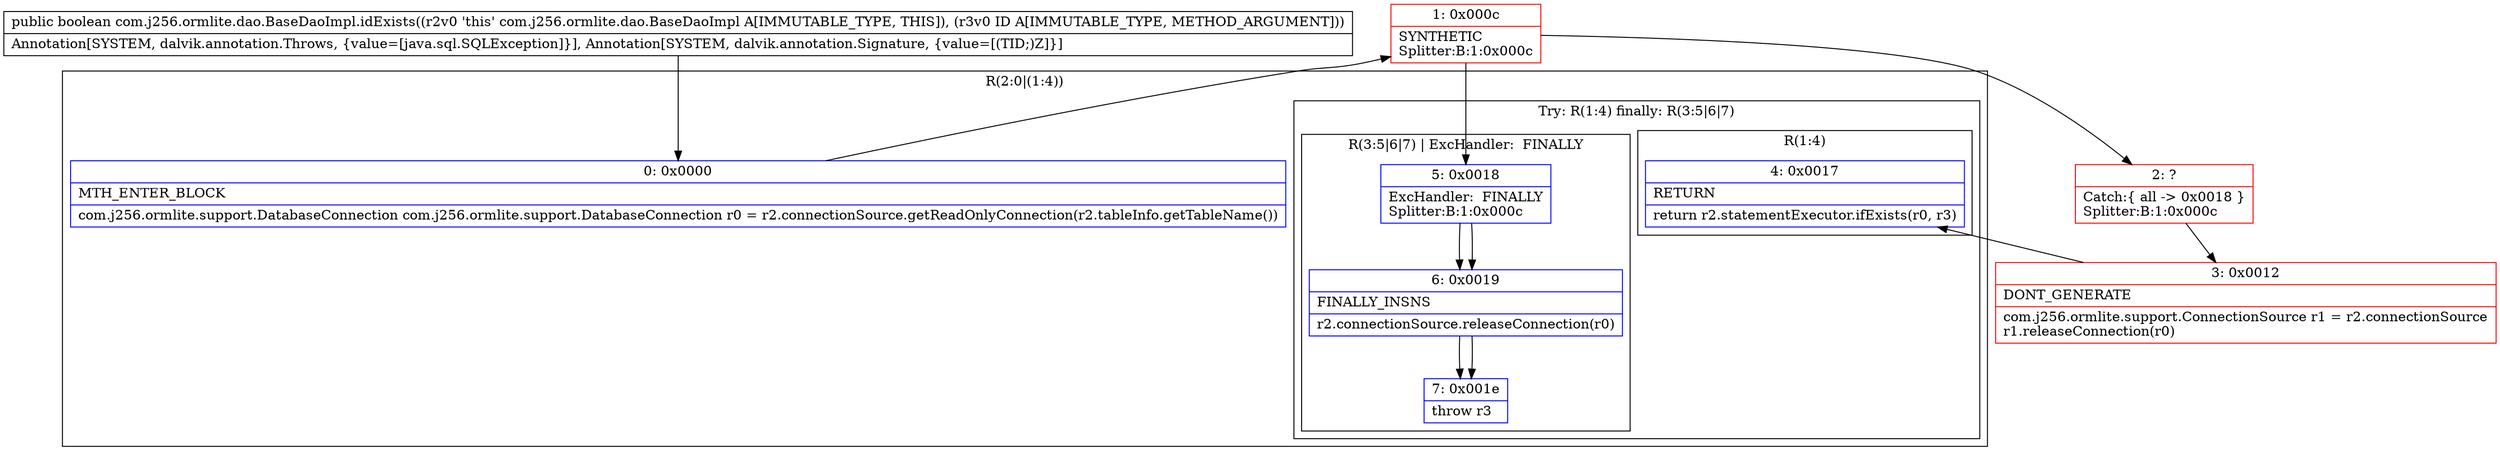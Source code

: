 digraph "CFG forcom.j256.ormlite.dao.BaseDaoImpl.idExists(Ljava\/lang\/Object;)Z" {
subgraph cluster_Region_16518503 {
label = "R(2:0|(1:4))";
node [shape=record,color=blue];
Node_0 [shape=record,label="{0\:\ 0x0000|MTH_ENTER_BLOCK\l|com.j256.ormlite.support.DatabaseConnection com.j256.ormlite.support.DatabaseConnection r0 = r2.connectionSource.getReadOnlyConnection(r2.tableInfo.getTableName())\l}"];
subgraph cluster_TryCatchRegion_1969266308 {
label = "Try: R(1:4) finally: R(3:5|6|7)";
node [shape=record,color=blue];
subgraph cluster_Region_1905850969 {
label = "R(1:4)";
node [shape=record,color=blue];
Node_4 [shape=record,label="{4\:\ 0x0017|RETURN\l|return r2.statementExecutor.ifExists(r0, r3)\l}"];
}
subgraph cluster_Region_779689119 {
label = "R(3:5|6|7) | ExcHandler:  FINALLY\l";
node [shape=record,color=blue];
Node_5 [shape=record,label="{5\:\ 0x0018|ExcHandler:  FINALLY\lSplitter:B:1:0x000c\l}"];
Node_6 [shape=record,label="{6\:\ 0x0019|FINALLY_INSNS\l|r2.connectionSource.releaseConnection(r0)\l}"];
Node_7 [shape=record,label="{7\:\ 0x001e|throw r3\l}"];
}
}
}
subgraph cluster_Region_779689119 {
label = "R(3:5|6|7) | ExcHandler:  FINALLY\l";
node [shape=record,color=blue];
Node_5 [shape=record,label="{5\:\ 0x0018|ExcHandler:  FINALLY\lSplitter:B:1:0x000c\l}"];
Node_6 [shape=record,label="{6\:\ 0x0019|FINALLY_INSNS\l|r2.connectionSource.releaseConnection(r0)\l}"];
Node_7 [shape=record,label="{7\:\ 0x001e|throw r3\l}"];
}
Node_1 [shape=record,color=red,label="{1\:\ 0x000c|SYNTHETIC\lSplitter:B:1:0x000c\l}"];
Node_2 [shape=record,color=red,label="{2\:\ ?|Catch:\{ all \-\> 0x0018 \}\lSplitter:B:1:0x000c\l}"];
Node_3 [shape=record,color=red,label="{3\:\ 0x0012|DONT_GENERATE\l|com.j256.ormlite.support.ConnectionSource r1 = r2.connectionSource\lr1.releaseConnection(r0)\l}"];
MethodNode[shape=record,label="{public boolean com.j256.ormlite.dao.BaseDaoImpl.idExists((r2v0 'this' com.j256.ormlite.dao.BaseDaoImpl A[IMMUTABLE_TYPE, THIS]), (r3v0 ID A[IMMUTABLE_TYPE, METHOD_ARGUMENT]))  | Annotation[SYSTEM, dalvik.annotation.Throws, \{value=[java.sql.SQLException]\}], Annotation[SYSTEM, dalvik.annotation.Signature, \{value=[(TID;)Z]\}]\l}"];
MethodNode -> Node_0;
Node_0 -> Node_1;
Node_5 -> Node_6;
Node_6 -> Node_7;
Node_5 -> Node_6;
Node_6 -> Node_7;
Node_1 -> Node_2;
Node_1 -> Node_5;
Node_2 -> Node_3;
Node_3 -> Node_4;
}

